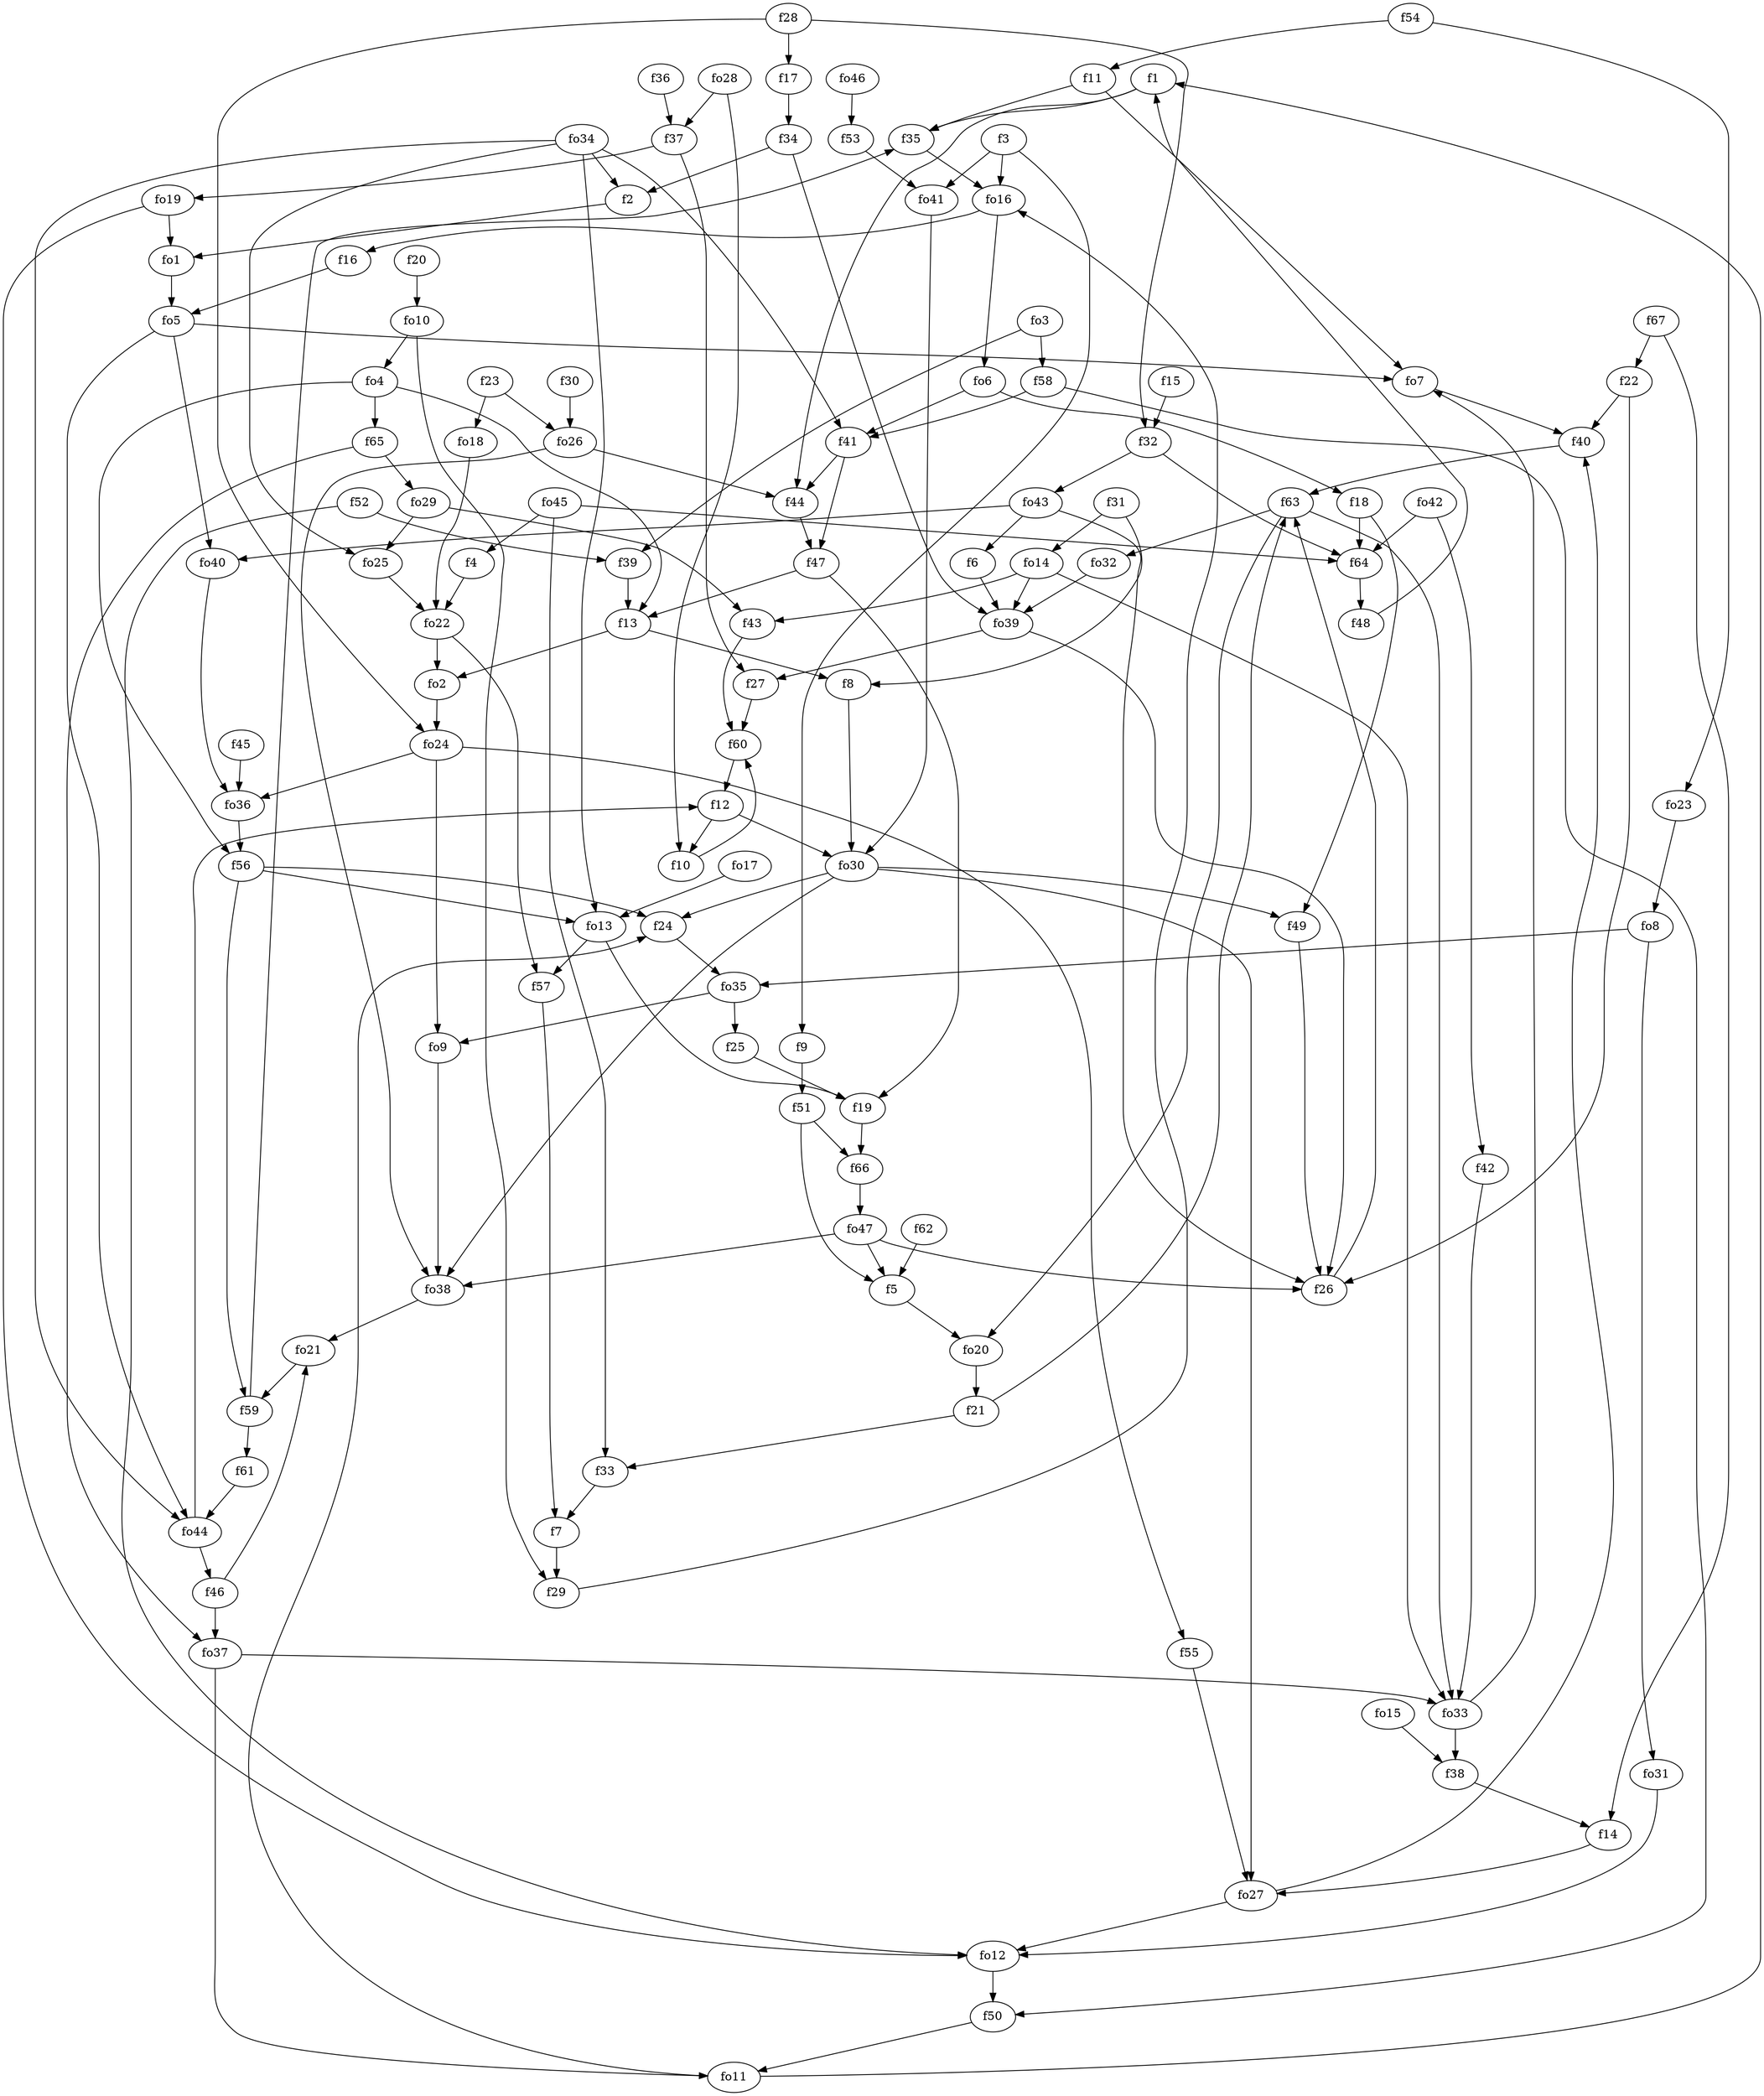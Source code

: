 strict digraph  {
f1;
f2;
f3;
f4;
f5;
f6;
f7;
f8;
f9;
f10;
f11;
f12;
f13;
f14;
f15;
f16;
f17;
f18;
f19;
f20;
f21;
f22;
f23;
f24;
f25;
f26;
f27;
f28;
f29;
f30;
f31;
f32;
f33;
f34;
f35;
f36;
f37;
f38;
f39;
f40;
f41;
f42;
f43;
f44;
f45;
f46;
f47;
f48;
f49;
f50;
f51;
f52;
f53;
f54;
f55;
f56;
f57;
f58;
f59;
f60;
f61;
f62;
f63;
f64;
f65;
f66;
f67;
fo1;
fo2;
fo3;
fo4;
fo5;
fo6;
fo7;
fo8;
fo9;
fo10;
fo11;
fo12;
fo13;
fo14;
fo15;
fo16;
fo17;
fo18;
fo19;
fo20;
fo21;
fo22;
fo23;
fo24;
fo25;
fo26;
fo27;
fo28;
fo29;
fo30;
fo31;
fo32;
fo33;
fo34;
fo35;
fo36;
fo37;
fo38;
fo39;
fo40;
fo41;
fo42;
fo43;
fo44;
fo45;
fo46;
fo47;
f1 -> f35  [weight=2];
f1 -> f44  [weight=2];
f2 -> fo1  [weight=2];
f3 -> fo16  [weight=2];
f3 -> fo41  [weight=2];
f3 -> f9  [weight=2];
f4 -> fo22  [weight=2];
f5 -> fo20  [weight=2];
f6 -> fo39  [weight=2];
f7 -> f29  [weight=2];
f8 -> fo30  [weight=2];
f9 -> f51  [weight=2];
f10 -> f60  [weight=2];
f11 -> fo7  [weight=2];
f11 -> f35  [weight=2];
f12 -> fo30  [weight=2];
f12 -> f10  [weight=2];
f13 -> fo2  [weight=2];
f13 -> f8  [weight=2];
f14 -> fo27  [weight=2];
f15 -> f32  [weight=2];
f16 -> fo5  [weight=2];
f17 -> f34  [weight=2];
f18 -> f49  [weight=2];
f18 -> f64  [weight=2];
f19 -> f66  [weight=2];
f20 -> fo10  [weight=2];
f21 -> f63  [weight=2];
f21 -> f33  [weight=2];
f22 -> f26  [weight=2];
f22 -> f40  [weight=2];
f23 -> fo26  [weight=2];
f23 -> fo18  [weight=2];
f24 -> fo35  [weight=2];
f25 -> f19  [weight=2];
f26 -> f63  [weight=2];
f27 -> f60  [weight=2];
f28 -> f17  [weight=2];
f28 -> fo24  [weight=2];
f28 -> f32  [weight=2];
f29 -> fo16  [weight=2];
f30 -> fo26  [weight=2];
f31 -> f8  [weight=2];
f31 -> fo14  [weight=2];
f32 -> fo43  [weight=2];
f32 -> f64  [weight=2];
f33 -> f7  [weight=2];
f34 -> f2  [weight=2];
f34 -> fo39  [weight=2];
f35 -> fo16  [weight=2];
f36 -> f37  [weight=2];
f37 -> f27  [weight=2];
f37 -> fo19  [weight=2];
f38 -> f14  [weight=2];
f39 -> f13  [weight=2];
f40 -> f63  [weight=2];
f41 -> f47  [weight=2];
f41 -> f44  [weight=2];
f42 -> fo33  [weight=2];
f43 -> f60  [weight=2];
f44 -> f47  [weight=2];
f45 -> fo36  [weight=2];
f46 -> fo37  [weight=2];
f46 -> fo21  [weight=2];
f47 -> f19  [weight=2];
f47 -> f13  [weight=2];
f48 -> f1  [weight=2];
f49 -> f26  [weight=2];
f50 -> fo11  [weight=2];
f51 -> f5  [weight=2];
f51 -> f66  [weight=2];
f52 -> fo12  [weight=2];
f52 -> f39  [weight=2];
f53 -> fo41  [weight=2];
f54 -> fo23  [weight=2];
f54 -> f11  [weight=2];
f55 -> fo27  [weight=2];
f56 -> fo13  [weight=2];
f56 -> f59  [weight=2];
f56 -> f24  [weight=2];
f57 -> f7  [weight=2];
f58 -> f50  [weight=2];
f58 -> f41  [weight=2];
f59 -> f35  [weight=2];
f59 -> f61  [weight=2];
f60 -> f12  [weight=2];
f61 -> fo44  [weight=2];
f62 -> f5  [weight=2];
f63 -> fo20  [weight=2];
f63 -> fo33  [weight=2];
f63 -> fo32  [weight=2];
f64 -> f48  [weight=2];
f65 -> fo37  [weight=2];
f65 -> fo29  [weight=2];
f66 -> fo47  [weight=2];
f67 -> f22  [weight=2];
f67 -> f14  [weight=2];
fo1 -> fo5  [weight=2];
fo2 -> fo24  [weight=2];
fo3 -> f58  [weight=2];
fo3 -> f39  [weight=2];
fo4 -> f56  [weight=2];
fo4 -> f65  [weight=2];
fo4 -> f13  [weight=2];
fo5 -> fo44  [weight=2];
fo5 -> fo7  [weight=2];
fo5 -> fo40  [weight=2];
fo6 -> f41  [weight=2];
fo6 -> f18  [weight=2];
fo7 -> f40  [weight=2];
fo8 -> fo35  [weight=2];
fo8 -> fo31  [weight=2];
fo9 -> fo38  [weight=2];
fo10 -> fo4  [weight=2];
fo10 -> f29  [weight=2];
fo11 -> f24  [weight=2];
fo11 -> f1  [weight=2];
fo12 -> f50  [weight=2];
fo13 -> f19  [weight=2];
fo13 -> f57  [weight=2];
fo14 -> fo39  [weight=2];
fo14 -> fo33  [weight=2];
fo14 -> f43  [weight=2];
fo15 -> f38  [weight=2];
fo16 -> f16  [weight=2];
fo16 -> fo6  [weight=2];
fo17 -> fo13  [weight=2];
fo18 -> fo22  [weight=2];
fo19 -> fo1  [weight=2];
fo19 -> fo12  [weight=2];
fo20 -> f21  [weight=2];
fo21 -> f59  [weight=2];
fo22 -> f57  [weight=2];
fo22 -> fo2  [weight=2];
fo23 -> fo8  [weight=2];
fo24 -> f55  [weight=2];
fo24 -> fo36  [weight=2];
fo24 -> fo9  [weight=2];
fo25 -> fo22  [weight=2];
fo26 -> fo38  [weight=2];
fo26 -> f44  [weight=2];
fo27 -> f40  [weight=2];
fo27 -> fo12  [weight=2];
fo28 -> f10  [weight=2];
fo28 -> f37  [weight=2];
fo29 -> fo25  [weight=2];
fo29 -> f43  [weight=2];
fo30 -> f24  [weight=2];
fo30 -> fo27  [weight=2];
fo30 -> fo38  [weight=2];
fo30 -> f49  [weight=2];
fo31 -> fo12  [weight=2];
fo32 -> fo39  [weight=2];
fo33 -> fo7  [weight=2];
fo33 -> f38  [weight=2];
fo34 -> fo13  [weight=2];
fo34 -> fo44  [weight=2];
fo34 -> fo25  [weight=2];
fo34 -> f41  [weight=2];
fo34 -> f2  [weight=2];
fo35 -> fo9  [weight=2];
fo35 -> f25  [weight=2];
fo36 -> f56  [weight=2];
fo37 -> fo33  [weight=2];
fo37 -> fo11  [weight=2];
fo38 -> fo21  [weight=2];
fo39 -> f27  [weight=2];
fo39 -> f26  [weight=2];
fo40 -> fo36  [weight=2];
fo41 -> fo30  [weight=2];
fo42 -> f64  [weight=2];
fo42 -> f42  [weight=2];
fo43 -> fo40  [weight=2];
fo43 -> f6  [weight=2];
fo43 -> f26  [weight=2];
fo44 -> f46  [weight=2];
fo44 -> f12  [weight=2];
fo45 -> f64  [weight=2];
fo45 -> f33  [weight=2];
fo45 -> f4  [weight=2];
fo46 -> f53  [weight=2];
fo47 -> f26  [weight=2];
fo47 -> fo38  [weight=2];
fo47 -> f5  [weight=2];
}
